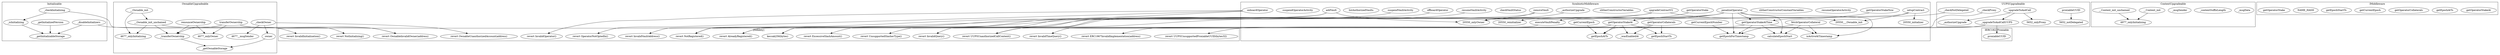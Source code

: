 strict digraph {
subgraph cluster_4931_Initializable {
label = "Initializable"
"4931__getInitializedVersion" [label="_getInitializedVersion"]
"4931__isInitializing" [label="_isInitializing"]
"4931__checkInitializing" [label="_checkInitializing"]
"4931__disableInitializers" [label="_disableInitializers"]
"4931__getInitializableStorage" [label="_getInitializableStorage"]
"4931__getInitializedVersion" -> "4931__getInitializableStorage"
"4931__disableInitializers" -> "4931__getInitializableStorage"
"4931__checkInitializing" -> "4931__isInitializing"
"4931__isInitializing" -> "4931__getInitializableStorage"
}subgraph cluster_4677_OwnableUpgradeable {
label = "OwnableUpgradeable"
"4677__transferOwnership" [label="_transferOwnership"]
"4677___Ownable_init_unchained" [label="__Ownable_init_unchained"]
"4677__checkOwner" [label="_checkOwner"]
"4677_transferOwnership" [label="transferOwnership"]
"4677_owner" [label="owner"]
"4677_renounceOwnership" [label="renounceOwnership"]
"4677___Ownable_init" [label="__Ownable_init"]
"4677__getOwnableStorage" [label="_getOwnableStorage"]
"4677_transferOwnership" -> "4677_onlyOwner"
"4677_owner" -> "4677__getOwnableStorage"
"4677_transferOwnership" -> "4677__transferOwnership"
"4677__transferOwnership" -> "4677__getOwnableStorage"
"4677_renounceOwnership" -> "4677_onlyOwner"
"4677___Ownable_init" -> "4677_onlyInitializing"
"4677___Ownable_init_unchained" -> "4677__transferOwnership"
"4677_renounceOwnership" -> "4677__transferOwnership"
"4677__checkOwner" -> "4677__msgSender"
"4677___Ownable_init_unchained" -> "4677_onlyInitializing"
"4677___Ownable_init" -> "4677___Ownable_init_unchained"
"4677__checkOwner" -> "4677_owner"
}subgraph cluster_20550_SymbioticMiddleware {
label = "SymbioticMiddleware"
"20550_fetchOperatorCollateral" [label="fetchOperatorCollateral"]
"20550_getOperatorStake" [label="getOperatorStake"]
"20550_setupContract" [label="setupContract"]
"20550_resumeOperatorActivity" [label="resumeOperatorActivity"]
"20550_slitherConstructorConstantVariables" [label="slitherConstructorConstantVariables"]
"20550_getEpochForTimestamp" [label="getEpochForTimestamp"]
"20550_executeVaultPenalty" [label="executeVaultPenalty"]
"20550_getOperatorStakeNow" [label="getOperatorStakeNow"]
"20550_getOperatorStakeAtTime" [label="getOperatorStakeAtTime"]
"20550_offboardOperator" [label="offboardOperator"]
"20550_penalizeOperator" [label="penalizeOperator"]
"20550_getCurrentEpochNumber" [label="getCurrentEpochNumber"]
"20550_getCurrentEpoch" [label="getCurrentEpoch"]
"20550_calculateEpochStart" [label="calculateEpochStart"]
"20550_slitherConstructorVariables" [label="slitherConstructorVariables"]
"20550_upgradeContractV2" [label="upgradeContractV2"]
"20550_onboardOperator" [label="onboardOperator"]
"20550_checkVaultStatus" [label="checkVaultStatus"]
"20550_addVault" [label="addVault"]
"20550_removeVault" [label="removeVault"]
"20550__wasEnabledAt" [label="_wasEnabledAt"]
"20550_getOperatorStakeAt" [label="getOperatorStakeAt"]
"20550_getOperatorCollaterals" [label="getOperatorCollaterals"]
"20550_resumeVaultActivity" [label="resumeVaultActivity"]
"20550_listAuthorizedVaults" [label="listAuthorizedVaults"]
"20550_getEpochStartTs" [label="getEpochStartTs"]
"20550__authorizeUpgrade" [label="_authorizeUpgrade"]
"20550_suspendOperatorActivity" [label="suspendOperatorActivity"]
"20550_suspendVaultActivity" [label="suspendVaultActivity"]
"20550_isActiveAtTimestamp" [label="isActiveAtTimestamp"]
"20550_getEpochAtTs" [label="getEpochAtTs"]
"20550_fetchOperatorCollateral" -> "20550_calculateEpochStart"
"20550_penalizeOperator" -> "20550_onlyOwner"
"20550_getOperatorStakeAt" -> "20550_getEpochAtTs"
"20550_getOperatorCollaterals" -> "20550_getEpochStartTs"
"20550_getOperatorStakeAtTime" -> "20550_calculateEpochStart"
"20550__authorizeUpgrade" -> "20550_onlyOwner"
"20550_getOperatorStakeAt" -> "20550_getEpochStartTs"
"20550_penalizeOperator" -> "20550_getOperatorStakeAtTime"
"20550_upgradeContractV2" -> "20550_reinitializer"
"20550_getCurrentEpochNumber" -> "20550_getEpochForTimestamp"
"20550_getOperatorStakeAtTime" -> "20550_isActiveAtTimestamp"
"20550_fetchOperatorCollateral" -> "20550_isActiveAtTimestamp"
"20550_removeVault" -> "20550_onlyOwner"
"20550_penalizeOperator" -> "20550_calculateEpochStart"
"20550_getOperatorCollaterals" -> "20550__wasEnabledAt"
"20550_penalizeOperator" -> "20550_getEpochForTimestamp"
"20550_penalizeOperator" -> "20550_isActiveAtTimestamp"
"20550_getOperatorStakeAtTime" -> "20550_getEpochForTimestamp"
"20550_getOperatorStakeAt" -> "20550__wasEnabledAt"
"20550_fetchOperatorCollateral" -> "20550_getEpochForTimestamp"
"20550_getOperatorCollaterals" -> "20550_getEpochAtTs"
"20550_setupContract" -> "20550___Ownable_init"
"20550_getCurrentEpoch" -> "20550_getEpochAtTs"
"20550_addVault" -> "20550_onlyOwner"
"20550_upgradeContractV2" -> "20550___Ownable_init"
"20550_setupContract" -> "20550_initializer"
"20550_penalizeOperator" -> "20550_executeVaultPenalty"
"20550_getOperatorStake" -> "20550_getOperatorStakeAt"
"20550_getOperatorStakeNow" -> "20550_getOperatorStakeAtTime"
}subgraph cluster_4977_ContextUpgradeable {
label = "ContextUpgradeable"
"4977__msgData" [label="_msgData"]
"4977__contextSuffixLength" [label="_contextSuffixLength"]
"4977__msgSender" [label="_msgSender"]
"4977___Context_init" [label="__Context_init"]
"4977___Context_init_unchained" [label="__Context_init_unchained"]
"4977___Context_init_unchained" -> "4977_onlyInitializing"
"4977___Context_init" -> "4977_onlyInitializing"
}subgraph cluster_5652_UUPSUpgradeable {
label = "UUPSUpgradeable"
"5652__authorizeUpgrade" [label="_authorizeUpgrade"]
"5652__checkNotDelegated" [label="_checkNotDelegated"]
"5652__checkProxy" [label="_checkProxy"]
"5652_proxiableUUID" [label="proxiableUUID"]
"5652_upgradeToAndCall" [label="upgradeToAndCall"]
"5652__upgradeToAndCallUUPS" [label="_upgradeToAndCallUUPS"]
"5652_upgradeToAndCall" -> "5652__authorizeUpgrade"
"5652_upgradeToAndCall" -> "5652_onlyProxy"
"5652_proxiableUUID" -> "5652_notDelegated"
"5652_upgradeToAndCall" -> "5652__upgradeToAndCallUUPS"
}subgraph cluster_22044_IMiddleware {
label = "IMiddleware"
"22044_getOperatorStakeAt" [label="getOperatorStakeAt"]
"22044_getEpochAtTs" [label="getEpochAtTs"]
"22044_getOperatorCollaterals" [label="getOperatorCollaterals"]
"22044_getCurrentEpoch" [label="getCurrentEpoch"]
"22044_getEpochStartTs" [label="getEpochStartTs"]
"22044_NAME_HASH" [label="NAME_HASH"]
"22044_getOperatorStake" [label="getOperatorStake"]
}subgraph cluster_5182_IERC1822Proxiable {
label = "IERC1822Proxiable"
"5182_proxiableUUID" [label="proxiableUUID"]
}subgraph cluster_solidity {
label = "[Solidity]"
"revert AlreadyRegistered()" 
"revert ExcessiveSlashAmount()" 
"revert UnsupportedSlasherType()" 
"revert OwnableInvalidOwner(address)" 
"revert ERC1967InvalidImplementation(address)" 
"revert NotInitializing()" 
"revert InvalidQuery()" 
"revert UUPSUnsupportedProxiableUUID(bytes32)" 
"revert InvalidOperator()" 
"revert InvalidInitialization()" 
"revert InvalidVaultAddress()" 
"revert NotRegistered()" 
"keccak256(bytes)" 
"revert OwnableUnauthorizedAccount(address)" 
"revert OperatorNotOptedIn()" 
"revert UUPSUnauthorizedCallContext()" 
"revert InvalidTimeQuery()" 
"5652__checkNotDelegated" -> "revert UUPSUnauthorizedCallContext()"
"20550_executeVaultPenalty" -> "revert UnsupportedSlasherType()"
"4931__checkInitializing" -> "revert NotInitializing()"
"20550_addVault" -> "revert AlreadyRegistered()"
"20550_resumeVaultActivity" -> "revert NotRegistered()"
"20550_addVault" -> "revert InvalidVaultAddress()"
"20550_penalizeOperator" -> "revert ExcessiveSlashAmount()"
"20550_suspendVaultActivity" -> "revert NotRegistered()"
"20550_onboardOperator" -> "revert AlreadyRegistered()"
"20550_setupContract" -> "keccak256(bytes)"
"20550_getOperatorStakeAt" -> "revert InvalidQuery()"
"20550_getOperatorStakeAtTime" -> "revert InvalidTimeQuery()"
"5652__upgradeToAndCallUUPS" -> "revert ERC1967InvalidImplementation(address)"
"5652__checkProxy" -> "revert UUPSUnauthorizedCallContext()"
"4677__checkOwner" -> "revert OwnableUnauthorizedAccount(address)"
"4677_transferOwnership" -> "revert OwnableInvalidOwner(address)"
"5652__upgradeToAndCallUUPS" -> "revert UUPSUnsupportedProxiableUUID(bytes32)"
"20550_onboardOperator" -> "revert InvalidOperator()"
"4931__disableInitializers" -> "revert InvalidInitialization()"
"20550_removeVault" -> "revert NotRegistered()"
"20550_upgradeContractV2" -> "keccak256(bytes)"
"20550_onboardOperator" -> "revert OperatorNotOptedIn()"
"4677___Ownable_init_unchained" -> "revert OwnableInvalidOwner(address)"
"20550_offboardOperator" -> "revert NotRegistered()"
}"5652__upgradeToAndCallUUPS" -> "5182_proxiableUUID"
}